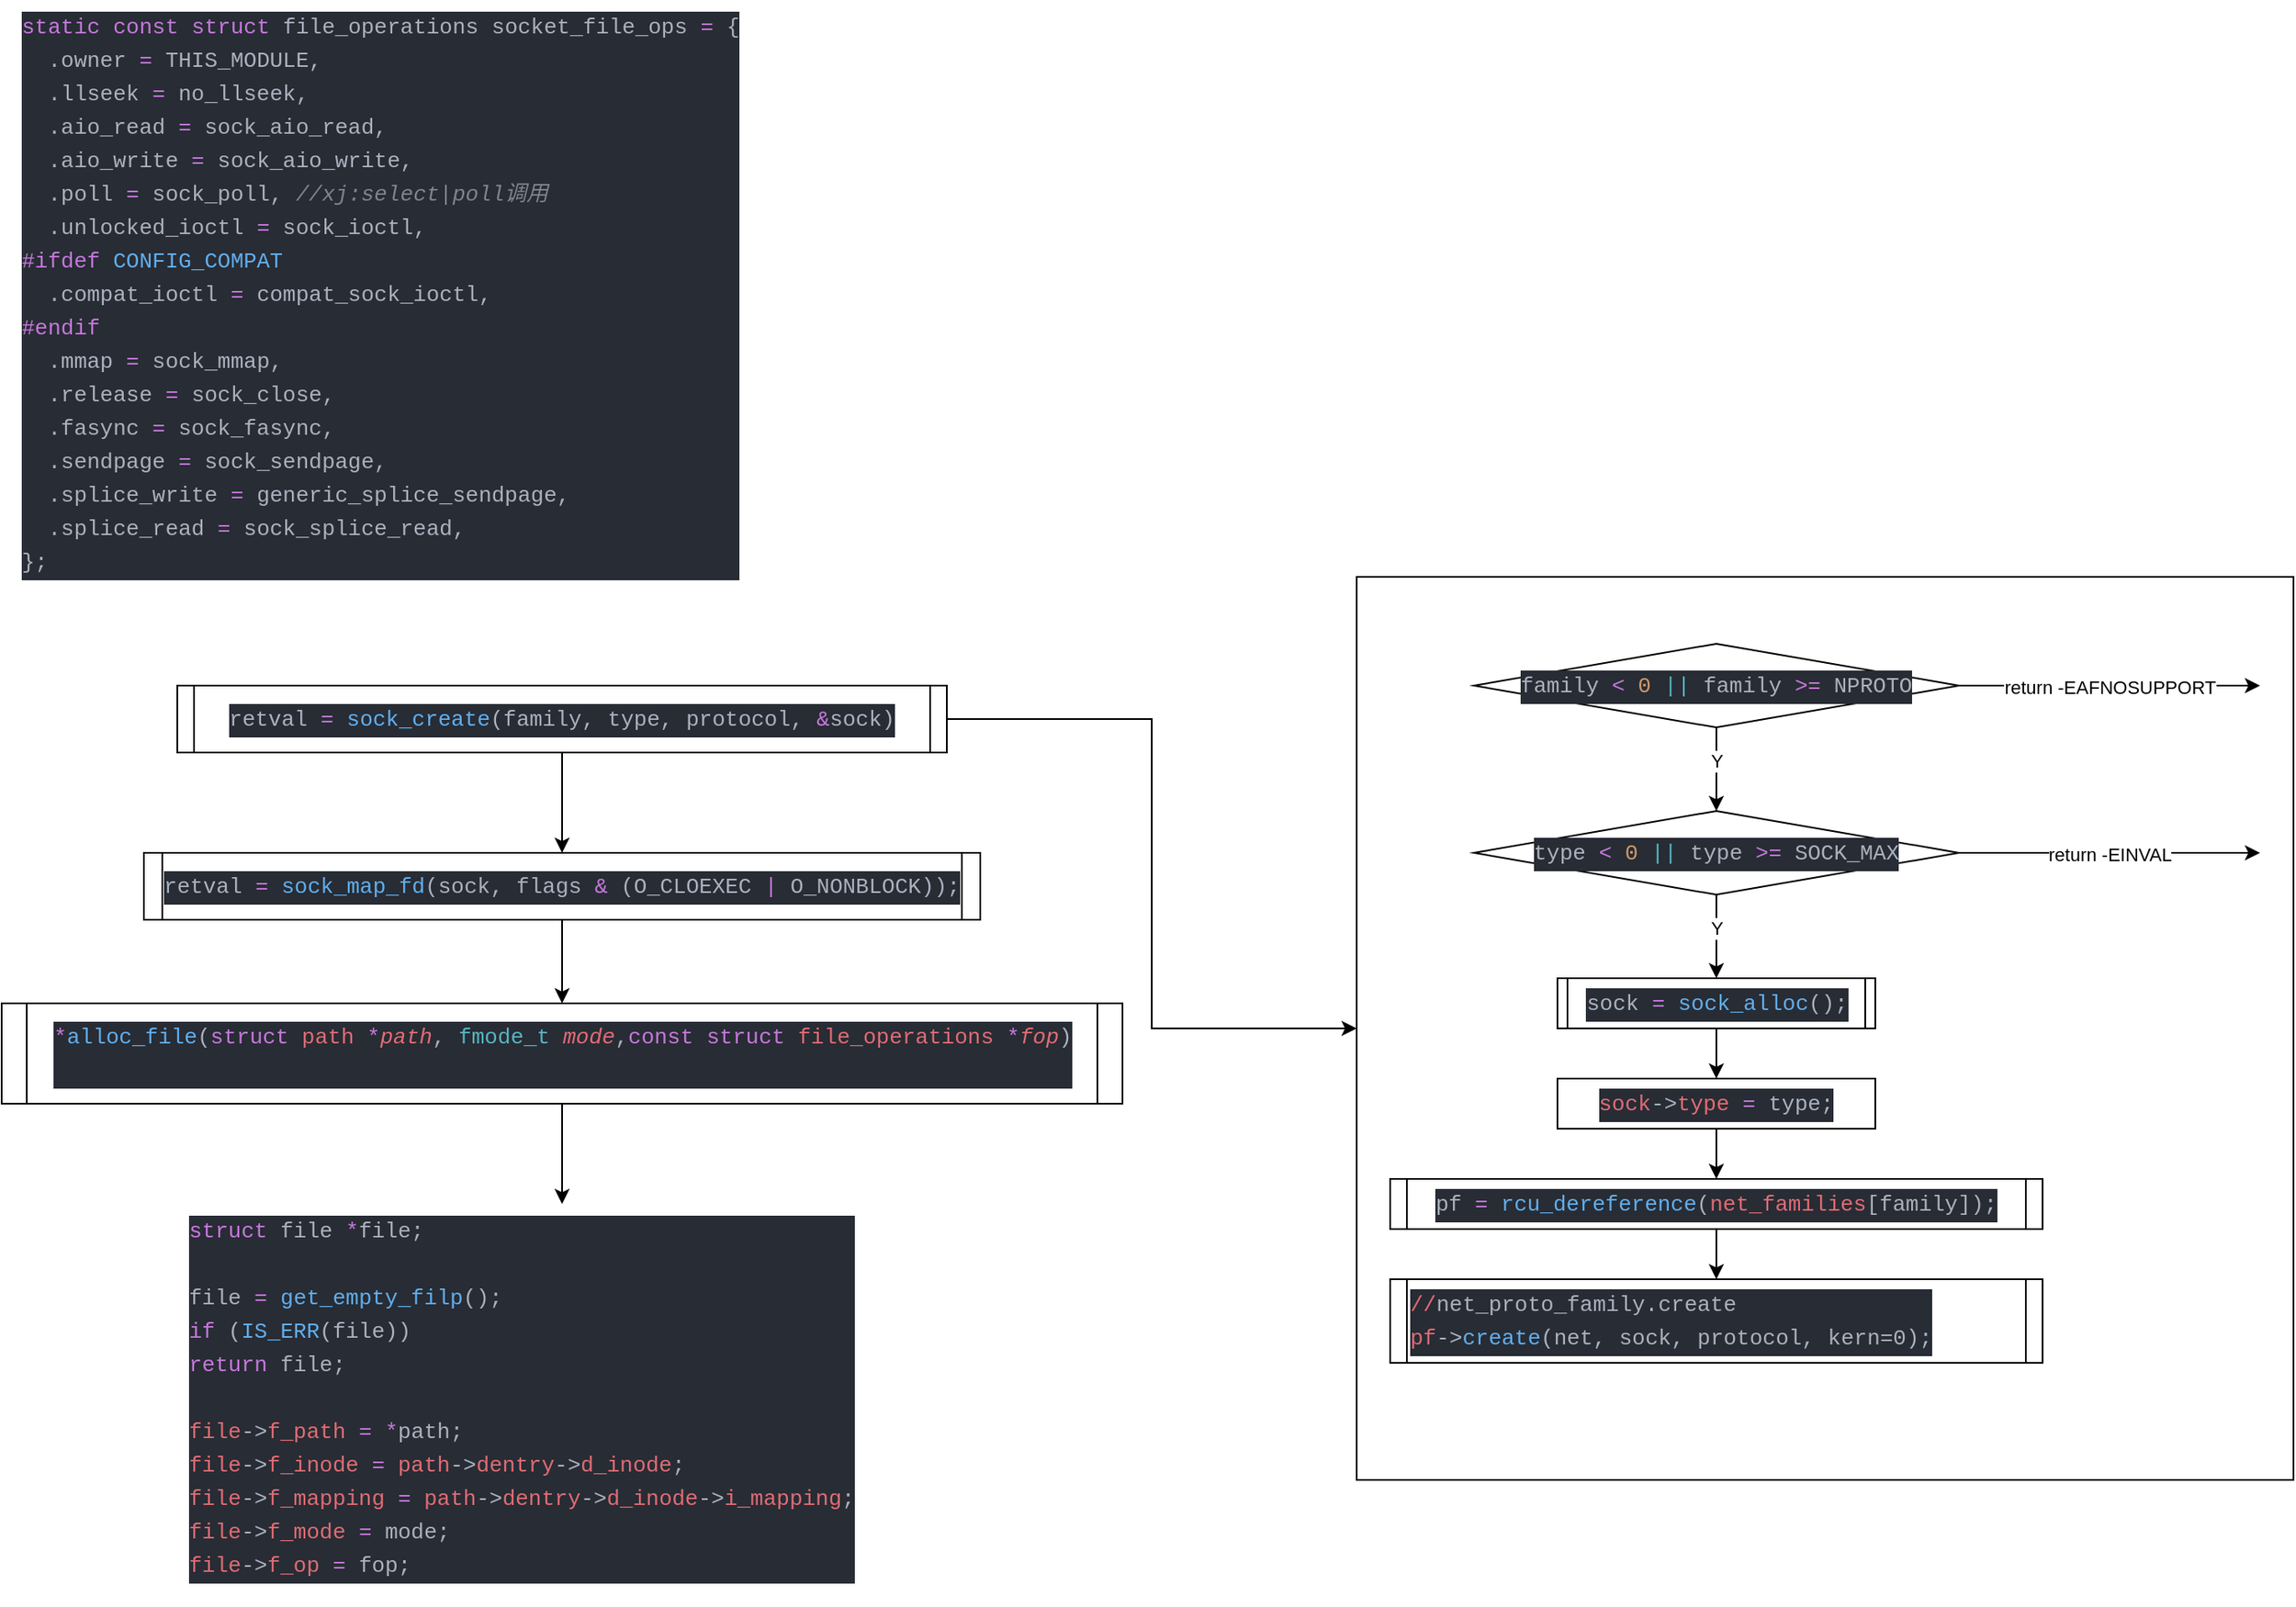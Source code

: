 <mxfile version="13.1.3">
    <diagram id="6hGFLwfOUW9BJ-s0fimq" name="Page-1">
        <mxGraphModel dx="1977" dy="1954" grid="1" gridSize="10" guides="1" tooltips="1" connect="1" arrows="1" fold="1" page="1" pageScale="1" pageWidth="827" pageHeight="1169" math="0" shadow="0">
            <root>
                <mxCell id="0"/>
                <mxCell id="1" parent="0"/>
                <mxCell id="162" value="" style="rounded=0;whiteSpace=wrap;html=1;" parent="1" vertex="1">
                    <mxGeometry x="20" y="45" width="560" height="540" as="geometry"/>
                </mxCell>
                <mxCell id="2" style="edgeStyle=orthogonalEdgeStyle;rounded=0;orthogonalLoop=1;jettySize=auto;html=1;exitX=0.5;exitY=1;exitDx=0;exitDy=0;entryX=0.5;entryY=0;entryDx=0;entryDy=0;" parent="1" source="3" target="4" edge="1">
                    <mxGeometry relative="1" as="geometry"/>
                </mxCell>
                <mxCell id="163" style="edgeStyle=orthogonalEdgeStyle;rounded=0;orthogonalLoop=1;jettySize=auto;html=1;exitX=1;exitY=0.5;exitDx=0;exitDy=0;" parent="1" source="3" target="162" edge="1">
                    <mxGeometry relative="1" as="geometry"/>
                </mxCell>
                <mxCell id="3" value="&lt;div style=&quot;color: rgb(171 , 178 , 191) ; background-color: rgb(40 , 44 , 52) ; font-family: &amp;#34;monaco&amp;#34; , &amp;#34;menlo&amp;#34; , &amp;#34;monaco&amp;#34; , &amp;#34;courier new&amp;#34; , monospace ; font-size: 13px ; line-height: 20px&quot;&gt;retval &lt;span style=&quot;color: #c678dd&quot;&gt;=&lt;/span&gt; &lt;span style=&quot;color: #61afef&quot;&gt;sock_create&lt;/span&gt;(family, type, protocol, &lt;span style=&quot;color: #c678dd&quot;&gt;&amp;amp;&lt;/span&gt;sock)&lt;/div&gt;" style="shape=process;whiteSpace=wrap;html=1;backgroundOutline=1;size=0.022;" parent="1" vertex="1">
                    <mxGeometry x="-685" y="110" width="460" height="40" as="geometry"/>
                </mxCell>
                <mxCell id="165" style="edgeStyle=orthogonalEdgeStyle;rounded=0;orthogonalLoop=1;jettySize=auto;html=1;exitX=0.5;exitY=1;exitDx=0;exitDy=0;" parent="1" source="4" target="167" edge="1">
                    <mxGeometry relative="1" as="geometry">
                        <mxPoint x="-295" y="340" as="targetPoint"/>
                    </mxGeometry>
                </mxCell>
                <mxCell id="4" value="&lt;div style=&quot;color: rgb(171 , 178 , 191) ; background-color: rgb(40 , 44 , 52) ; font-family: &amp;#34;monaco&amp;#34; , &amp;#34;menlo&amp;#34; , &amp;#34;monaco&amp;#34; , &amp;#34;courier new&amp;#34; , monospace ; font-size: 13px ; line-height: 20px&quot;&gt;&lt;div style=&quot;font-family: &amp;#34;monaco&amp;#34; , &amp;#34;menlo&amp;#34; , &amp;#34;monaco&amp;#34; , &amp;#34;courier new&amp;#34; , monospace ; line-height: 20px&quot;&gt;retval &lt;span style=&quot;color: #c678dd&quot;&gt;=&lt;/span&gt; &lt;span style=&quot;color: #61afef&quot;&gt;sock_map_fd&lt;/span&gt;(sock, flags &lt;span style=&quot;color: #c678dd&quot;&gt;&amp;amp;&lt;/span&gt; (O_CLOEXEC &lt;span style=&quot;color: #c678dd&quot;&gt;|&lt;/span&gt; O_NONBLOCK));&lt;/div&gt;&lt;/div&gt;" style="shape=process;whiteSpace=wrap;html=1;backgroundOutline=1;size=0.022;" parent="1" vertex="1">
                    <mxGeometry x="-705" y="210" width="500" height="40" as="geometry"/>
                </mxCell>
                <mxCell id="145" value="" style="group" parent="1" vertex="1" connectable="0">
                    <mxGeometry x="40" y="85" width="520" height="430" as="geometry"/>
                </mxCell>
                <mxCell id="146" value="&lt;div style=&quot;color: rgb(171 , 178 , 191) ; background-color: rgb(40 , 44 , 52) ; font-family: &amp;#34;monaco&amp;#34; , &amp;#34;menlo&amp;#34; , &amp;#34;monaco&amp;#34; , &amp;#34;courier new&amp;#34; , monospace ; font-size: 13px ; line-height: 20px&quot;&gt;sock &lt;span style=&quot;color: #c678dd&quot;&gt;=&lt;/span&gt; &lt;span style=&quot;color: #61afef&quot;&gt;sock_alloc&lt;/span&gt;();&lt;/div&gt;" style="shape=process;whiteSpace=wrap;html=1;backgroundOutline=1;size=0.034;" parent="145" vertex="1">
                    <mxGeometry x="100" y="200" width="190" height="30" as="geometry"/>
                </mxCell>
                <mxCell id="147" value="&lt;div style=&quot;color: rgb(171 , 178 , 191) ; background-color: rgb(40 , 44 , 52) ; font-family: &amp;#34;monaco&amp;#34; , &amp;#34;menlo&amp;#34; , &amp;#34;monaco&amp;#34; , &amp;#34;courier new&amp;#34; , monospace ; font-size: 13px ; line-height: 20px&quot;&gt;&lt;div style=&quot;font-family: &amp;#34;monaco&amp;#34; , &amp;#34;menlo&amp;#34; , &amp;#34;monaco&amp;#34; , &amp;#34;courier new&amp;#34; , monospace ; line-height: 20px&quot;&gt;pf &lt;span style=&quot;color: #c678dd&quot;&gt;=&lt;/span&gt; &lt;span style=&quot;color: #61afef&quot;&gt;rcu_dereference&lt;/span&gt;(&lt;span style=&quot;color: #e06c75&quot;&gt;net_families&lt;/span&gt;[family]);&lt;/div&gt;&lt;/div&gt;" style="shape=process;whiteSpace=wrap;html=1;backgroundOutline=1;size=0.026;" parent="145" vertex="1">
                    <mxGeometry y="320" width="390" height="30" as="geometry"/>
                </mxCell>
                <mxCell id="148" value="return -EAFNOSUPPORT" style="edgeStyle=orthogonalEdgeStyle;rounded=0;orthogonalLoop=1;jettySize=auto;html=1;exitX=1;exitY=0.5;exitDx=0;exitDy=0;" parent="145" source="149" edge="1">
                    <mxGeometry relative="1" as="geometry">
                        <mxPoint x="520" y="25" as="targetPoint"/>
                    </mxGeometry>
                </mxCell>
                <mxCell id="149" value="&lt;div style=&quot;color: rgb(171 , 178 , 191) ; background-color: rgb(40 , 44 , 52) ; font-family: &amp;#34;monaco&amp;#34; , &amp;#34;menlo&amp;#34; , &amp;#34;monaco&amp;#34; , &amp;#34;courier new&amp;#34; , monospace ; font-size: 13px ; line-height: 20px&quot;&gt;family &lt;span style=&quot;color: #c678dd&quot;&gt;&amp;lt;&lt;/span&gt; &lt;span style=&quot;color: #d19a66&quot;&gt;0&lt;/span&gt; &lt;span style=&quot;color: #56b6c2&quot;&gt;||&lt;/span&gt; family &lt;span style=&quot;color: #c678dd&quot;&gt;&amp;gt;=&lt;/span&gt; NPROTO&lt;/div&gt;" style="rhombus;whiteSpace=wrap;html=1;" parent="145" vertex="1">
                    <mxGeometry x="50" width="290" height="50" as="geometry"/>
                </mxCell>
                <mxCell id="150" value="return -EINVAL" style="edgeStyle=orthogonalEdgeStyle;rounded=0;orthogonalLoop=1;jettySize=auto;html=1;exitX=1;exitY=0.5;exitDx=0;exitDy=0;" parent="145" source="153" edge="1">
                    <mxGeometry relative="1" as="geometry">
                        <mxPoint x="520" y="125" as="targetPoint"/>
                    </mxGeometry>
                </mxCell>
                <mxCell id="151" style="edgeStyle=orthogonalEdgeStyle;rounded=0;orthogonalLoop=1;jettySize=auto;html=1;exitX=0.5;exitY=1;exitDx=0;exitDy=0;" parent="145" source="153" target="146" edge="1">
                    <mxGeometry relative="1" as="geometry"/>
                </mxCell>
                <mxCell id="152" value="Y" style="edgeLabel;html=1;align=center;verticalAlign=middle;resizable=0;points=[];" parent="151" vertex="1" connectable="0">
                    <mxGeometry x="-0.44" y="2" relative="1" as="geometry">
                        <mxPoint x="-2" y="6" as="offset"/>
                    </mxGeometry>
                </mxCell>
                <mxCell id="153" value="&lt;div style=&quot;color: rgb(171 , 178 , 191) ; background-color: rgb(40 , 44 , 52) ; font-family: &amp;#34;monaco&amp;#34; , &amp;#34;menlo&amp;#34; , &amp;#34;monaco&amp;#34; , &amp;#34;courier new&amp;#34; , monospace ; font-size: 13px ; line-height: 20px&quot;&gt;&lt;div style=&quot;font-family: &amp;#34;monaco&amp;#34; , &amp;#34;menlo&amp;#34; , &amp;#34;monaco&amp;#34; , &amp;#34;courier new&amp;#34; , monospace ; line-height: 20px&quot;&gt;type &lt;span style=&quot;color: #c678dd&quot;&gt;&amp;lt;&lt;/span&gt; &lt;span style=&quot;color: #d19a66&quot;&gt;0&lt;/span&gt; &lt;span style=&quot;color: #56b6c2&quot;&gt;||&lt;/span&gt; type &lt;span style=&quot;color: #c678dd&quot;&gt;&amp;gt;=&lt;/span&gt; SOCK_MAX&lt;/div&gt;&lt;/div&gt;" style="rhombus;whiteSpace=wrap;html=1;" parent="145" vertex="1">
                    <mxGeometry x="50" y="100" width="290" height="50" as="geometry"/>
                </mxCell>
                <mxCell id="154" style="edgeStyle=orthogonalEdgeStyle;rounded=0;orthogonalLoop=1;jettySize=auto;html=1;exitX=0.5;exitY=1;exitDx=0;exitDy=0;entryX=0.5;entryY=0;entryDx=0;entryDy=0;" parent="145" source="149" target="153" edge="1">
                    <mxGeometry relative="1" as="geometry"/>
                </mxCell>
                <mxCell id="155" value="Y" style="edgeLabel;html=1;align=center;verticalAlign=middle;resizable=0;points=[];" parent="154" vertex="1" connectable="0">
                    <mxGeometry x="-0.36" y="2" relative="1" as="geometry">
                        <mxPoint x="-2" y="4" as="offset"/>
                    </mxGeometry>
                </mxCell>
                <mxCell id="156" style="edgeStyle=orthogonalEdgeStyle;rounded=0;orthogonalLoop=1;jettySize=auto;html=1;exitX=0.5;exitY=1;exitDx=0;exitDy=0;entryX=0.5;entryY=0;entryDx=0;entryDy=0;" parent="145" source="157" target="147" edge="1">
                    <mxGeometry relative="1" as="geometry"/>
                </mxCell>
                <mxCell id="157" value="&lt;div style=&quot;color: rgb(171 , 178 , 191) ; background-color: rgb(40 , 44 , 52) ; font-family: &amp;#34;monaco&amp;#34; , &amp;#34;menlo&amp;#34; , &amp;#34;monaco&amp;#34; , &amp;#34;courier new&amp;#34; , monospace ; font-size: 13px ; line-height: 20px&quot;&gt;&lt;span style=&quot;color: #e06c75&quot;&gt;sock&lt;/span&gt;-&amp;gt;&lt;span style=&quot;color: #e06c75&quot;&gt;type&lt;/span&gt; &lt;span style=&quot;color: #c678dd&quot;&gt;=&lt;/span&gt; type;&lt;/div&gt;" style="rounded=0;whiteSpace=wrap;html=1;" parent="145" vertex="1">
                    <mxGeometry x="100" y="260" width="190" height="30" as="geometry"/>
                </mxCell>
                <mxCell id="158" style="edgeStyle=orthogonalEdgeStyle;rounded=0;orthogonalLoop=1;jettySize=auto;html=1;exitX=0.5;exitY=1;exitDx=0;exitDy=0;entryX=0.5;entryY=0;entryDx=0;entryDy=0;" parent="145" source="146" target="157" edge="1">
                    <mxGeometry relative="1" as="geometry"/>
                </mxCell>
                <mxCell id="159" value="&lt;div style=&quot;background-color: rgb(40 , 44 , 52) ; font-family: &amp;#34;monaco&amp;#34; , &amp;#34;menlo&amp;#34; , &amp;#34;monaco&amp;#34; , &amp;#34;courier new&amp;#34; , monospace ; font-size: 13px ; line-height: 20px&quot;&gt;&lt;div style=&quot;font-family: &amp;#34;monaco&amp;#34; , &amp;#34;menlo&amp;#34; , &amp;#34;monaco&amp;#34; , &amp;#34;courier new&amp;#34; , monospace ; line-height: 20px&quot;&gt;&lt;div style=&quot;color: rgb(171 , 178 , 191) ; font-family: &amp;#34;monaco&amp;#34; , &amp;#34;menlo&amp;#34; , &amp;#34;monaco&amp;#34; , &amp;#34;courier new&amp;#34; , monospace ; line-height: 20px&quot;&gt;&lt;span style=&quot;color: #e06c75&quot;&gt;//&lt;/span&gt;&lt;span style=&quot;font-family: &amp;#34;monaco&amp;#34; , &amp;#34;menlo&amp;#34; , &amp;#34;monaco&amp;#34; , &amp;#34;courier new&amp;#34; , monospace&quot;&gt;net_proto_family.create&lt;/span&gt;&lt;/div&gt;&lt;div style=&quot;color: rgb(171 , 178 , 191) ; font-family: &amp;#34;monaco&amp;#34; , &amp;#34;menlo&amp;#34; , &amp;#34;monaco&amp;#34; , &amp;#34;courier new&amp;#34; , monospace ; line-height: 20px&quot;&gt;&lt;span style=&quot;color: #e06c75&quot;&gt;pf&lt;/span&gt;-&amp;gt;&lt;span style=&quot;color: #61afef&quot;&gt;create&lt;/span&gt;(net, sock, protocol, kern=0);&lt;/div&gt;&lt;/div&gt;&lt;/div&gt;" style="align=left;shape=process;whiteSpace=wrap;html=1;backgroundOutline=1;size=0.026;" parent="145" vertex="1">
                    <mxGeometry y="380" width="390" height="50" as="geometry"/>
                </mxCell>
                <mxCell id="160" style="edgeStyle=orthogonalEdgeStyle;rounded=0;orthogonalLoop=1;jettySize=auto;html=1;exitX=0.5;exitY=1;exitDx=0;exitDy=0;entryX=0.5;entryY=0;entryDx=0;entryDy=0;" parent="145" source="147" target="159" edge="1">
                    <mxGeometry relative="1" as="geometry"/>
                </mxCell>
                <mxCell id="169" style="edgeStyle=orthogonalEdgeStyle;rounded=0;orthogonalLoop=1;jettySize=auto;html=1;exitX=0.5;exitY=1;exitDx=0;exitDy=0;" parent="1" source="167" target="168" edge="1">
                    <mxGeometry relative="1" as="geometry"/>
                </mxCell>
                <mxCell id="167" value="&lt;div style=&quot;color: rgb(171 , 178 , 191) ; background-color: rgb(40 , 44 , 52) ; font-family: &amp;#34;monaco&amp;#34; , &amp;#34;menlo&amp;#34; , &amp;#34;monaco&amp;#34; , &amp;#34;courier new&amp;#34; , monospace ; font-size: 13px ; line-height: 20px&quot;&gt;&lt;div style=&quot;font-family: &amp;#34;monaco&amp;#34; , &amp;#34;menlo&amp;#34; , &amp;#34;monaco&amp;#34; , &amp;#34;courier new&amp;#34; , monospace ; line-height: 20px&quot;&gt;&lt;div style=&quot;font-family: &amp;#34;monaco&amp;#34; , &amp;#34;menlo&amp;#34; , &amp;#34;monaco&amp;#34; , &amp;#34;courier new&amp;#34; , monospace ; line-height: 20px&quot;&gt;&lt;div style=&quot;text-align: left&quot;&gt;&lt;div style=&quot;line-height: 20px&quot;&gt;&lt;div&gt;&lt;span style=&quot;color: rgb(198 , 120 , 221)&quot;&gt;*&lt;/span&gt;&lt;span style=&quot;color: rgb(97 , 175 , 239)&quot;&gt;alloc_file&lt;/span&gt;(&lt;span style=&quot;color: rgb(198 , 120 , 221)&quot;&gt;struct&lt;/span&gt;&lt;span style=&quot;color: rgb(224 , 108 , 117)&quot;&gt;&amp;nbsp;path&amp;nbsp;&lt;/span&gt;&lt;span style=&quot;color: rgb(198 , 120 , 221)&quot;&gt;*&lt;/span&gt;&lt;span style=&quot;color: rgb(224 , 108 , 117) ; font-style: italic&quot;&gt;path&lt;/span&gt;,&lt;span style=&quot;color: rgb(224 , 108 , 117)&quot;&gt;&amp;nbsp;&lt;/span&gt;&lt;span style=&quot;color: rgb(86 , 182 , 194)&quot;&gt;fmode_t&lt;/span&gt;&lt;span style=&quot;color: rgb(224 , 108 , 117)&quot;&gt;&amp;nbsp;&lt;/span&gt;&lt;span style=&quot;color: rgb(224 , 108 , 117) ; font-style: italic&quot;&gt;mode&lt;/span&gt;,&lt;span style=&quot;color: rgb(198 , 120 , 221)&quot;&gt;const&lt;/span&gt;&lt;span style=&quot;color: rgb(224 , 108 , 117)&quot;&gt;&amp;nbsp;&lt;/span&gt;&lt;span style=&quot;color: rgb(198 , 120 , 221)&quot;&gt;struct&lt;/span&gt;&lt;span style=&quot;color: rgb(224 , 108 , 117)&quot;&gt;&amp;nbsp;file_operations&amp;nbsp;&lt;/span&gt;&lt;span style=&quot;color: rgb(198 , 120 , 221)&quot;&gt;*&lt;/span&gt;&lt;span style=&quot;color: rgb(224 , 108 , 117) ; font-style: italic&quot;&gt;fop&lt;/span&gt;)&lt;/div&gt;&lt;div&gt;&lt;br&gt;&lt;/div&gt;&lt;/div&gt;&lt;/div&gt;&lt;/div&gt;&lt;/div&gt;&lt;/div&gt;" style="shape=process;whiteSpace=wrap;html=1;backgroundOutline=1;size=0.022;" parent="1" vertex="1">
                    <mxGeometry x="-790" y="300" width="670" height="60" as="geometry"/>
                </mxCell>
                <mxCell id="168" value="&lt;div style=&quot;color: rgb(171 , 178 , 191) ; background-color: rgb(40 , 44 , 52) ; font-family: &amp;#34;monaco&amp;#34; , &amp;#34;menlo&amp;#34; , &amp;#34;monaco&amp;#34; , &amp;#34;courier new&amp;#34; , monospace ; font-weight: normal ; font-size: 13px ; line-height: 20px&quot;&gt;&lt;div&gt;&lt;div style=&quot;font-family: &amp;#34;monaco&amp;#34; , &amp;#34;menlo&amp;#34; , &amp;#34;monaco&amp;#34; , &amp;#34;courier new&amp;#34; , monospace ; line-height: 20px&quot;&gt;&lt;div&gt;&lt;span style=&quot;color: rgb(198 , 120 , 221)&quot;&gt;struct&lt;/span&gt; file &lt;span style=&quot;color: rgb(198 , 120 , 221)&quot;&gt;*&lt;/span&gt;file;&lt;br&gt;&lt;/div&gt;&lt;/div&gt;&lt;/div&gt;&lt;br&gt;&lt;div&gt;&lt;span style=&quot;color: #abb2bf&quot;&gt;    file &lt;/span&gt;&lt;span style=&quot;color: #c678dd&quot;&gt;=&lt;/span&gt;&lt;span style=&quot;color: #abb2bf&quot;&gt; &lt;/span&gt;&lt;span style=&quot;color: #61afef&quot;&gt;get_empty_filp&lt;/span&gt;&lt;span style=&quot;color: #abb2bf&quot;&gt;();&lt;/span&gt;&lt;/div&gt;&lt;div&gt;&lt;span style=&quot;color: #abb2bf&quot;&gt;    &lt;/span&gt;&lt;span style=&quot;color: #c678dd&quot;&gt;if&lt;/span&gt;&lt;span style=&quot;color: #abb2bf&quot;&gt; (&lt;/span&gt;&lt;span style=&quot;color: #61afef&quot;&gt;IS_ERR&lt;/span&gt;&lt;span style=&quot;color: #abb2bf&quot;&gt;(file))&lt;/span&gt;&lt;/div&gt;&lt;div&gt;&lt;span style=&quot;color: #abb2bf&quot;&gt;        &lt;/span&gt;&lt;span style=&quot;color: #c678dd&quot;&gt;return&lt;/span&gt;&lt;span style=&quot;color: #abb2bf&quot;&gt; file;&lt;/span&gt;&lt;/div&gt;&lt;br&gt;&lt;div&gt;&lt;span style=&quot;color: #abb2bf&quot;&gt;    &lt;/span&gt;&lt;span style=&quot;color: #e06c75&quot;&gt;file&lt;/span&gt;&lt;span style=&quot;color: #abb2bf&quot;&gt;-&amp;gt;&lt;/span&gt;&lt;span style=&quot;color: #e06c75&quot;&gt;f_path&lt;/span&gt;&lt;span style=&quot;color: #abb2bf&quot;&gt; &lt;/span&gt;&lt;span style=&quot;color: #c678dd&quot;&gt;=&lt;/span&gt;&lt;span style=&quot;color: #abb2bf&quot;&gt; &lt;/span&gt;&lt;span style=&quot;color: #c678dd&quot;&gt;*&lt;/span&gt;&lt;span style=&quot;color: #abb2bf&quot;&gt;path;&lt;/span&gt;&lt;/div&gt;&lt;div&gt;&lt;span style=&quot;color: #abb2bf&quot;&gt;    &lt;/span&gt;&lt;span style=&quot;color: #e06c75&quot;&gt;file&lt;/span&gt;&lt;span style=&quot;color: #abb2bf&quot;&gt;-&amp;gt;&lt;/span&gt;&lt;span style=&quot;color: #e06c75&quot;&gt;f_inode&lt;/span&gt;&lt;span style=&quot;color: #abb2bf&quot;&gt; &lt;/span&gt;&lt;span style=&quot;color: #c678dd&quot;&gt;=&lt;/span&gt;&lt;span style=&quot;color: #abb2bf&quot;&gt; &lt;/span&gt;&lt;span style=&quot;color: #e06c75&quot;&gt;path&lt;/span&gt;&lt;span style=&quot;color: #abb2bf&quot;&gt;-&amp;gt;&lt;/span&gt;&lt;span style=&quot;color: #e06c75&quot;&gt;dentry&lt;/span&gt;&lt;span style=&quot;color: #abb2bf&quot;&gt;-&amp;gt;&lt;/span&gt;&lt;span style=&quot;color: #e06c75&quot;&gt;d_inode&lt;/span&gt;&lt;span style=&quot;color: #abb2bf&quot;&gt;;&lt;/span&gt;&lt;/div&gt;&lt;div&gt;&lt;span style=&quot;color: #abb2bf&quot;&gt;    &lt;/span&gt;&lt;span style=&quot;color: #e06c75&quot;&gt;file&lt;/span&gt;&lt;span style=&quot;color: #abb2bf&quot;&gt;-&amp;gt;&lt;/span&gt;&lt;span style=&quot;color: #e06c75&quot;&gt;f_mapping&lt;/span&gt;&lt;span style=&quot;color: #abb2bf&quot;&gt; &lt;/span&gt;&lt;span style=&quot;color: #c678dd&quot;&gt;=&lt;/span&gt;&lt;span style=&quot;color: #abb2bf&quot;&gt; &lt;/span&gt;&lt;span style=&quot;color: #e06c75&quot;&gt;path&lt;/span&gt;&lt;span style=&quot;color: #abb2bf&quot;&gt;-&amp;gt;&lt;/span&gt;&lt;span style=&quot;color: #e06c75&quot;&gt;dentry&lt;/span&gt;&lt;span style=&quot;color: #abb2bf&quot;&gt;-&amp;gt;&lt;/span&gt;&lt;span style=&quot;color: #e06c75&quot;&gt;d_inode&lt;/span&gt;&lt;span style=&quot;color: #abb2bf&quot;&gt;-&amp;gt;&lt;/span&gt;&lt;span style=&quot;color: #e06c75&quot;&gt;i_mapping&lt;/span&gt;&lt;span style=&quot;color: #abb2bf&quot;&gt;;&lt;/span&gt;&lt;/div&gt;&lt;div&gt;&lt;span style=&quot;color: #abb2bf&quot;&gt;    &lt;/span&gt;&lt;span style=&quot;color: #e06c75&quot;&gt;file&lt;/span&gt;&lt;span style=&quot;color: #abb2bf&quot;&gt;-&amp;gt;&lt;/span&gt;&lt;span style=&quot;color: #e06c75&quot;&gt;f_mode&lt;/span&gt;&lt;span style=&quot;color: #abb2bf&quot;&gt; &lt;/span&gt;&lt;span style=&quot;color: #c678dd&quot;&gt;=&lt;/span&gt;&lt;span style=&quot;color: #abb2bf&quot;&gt; mode;&lt;/span&gt;&lt;/div&gt;&lt;div&gt;&lt;span style=&quot;color: #abb2bf&quot;&gt;    &lt;/span&gt;&lt;span style=&quot;color: #e06c75&quot;&gt;file&lt;/span&gt;&lt;span style=&quot;color: #abb2bf&quot;&gt;-&amp;gt;&lt;/span&gt;&lt;span style=&quot;color: #e06c75&quot;&gt;f_op&lt;/span&gt;&lt;span style=&quot;color: #abb2bf&quot;&gt; &lt;/span&gt;&lt;span style=&quot;color: #c678dd&quot;&gt;=&lt;/span&gt;&lt;span style=&quot;color: #abb2bf&quot;&gt; fop;&lt;/span&gt;&lt;/div&gt;&lt;/div&gt;" style="text;whiteSpace=wrap;html=1;" parent="1" vertex="1">
                    <mxGeometry x="-680" y="420" width="450" height="240" as="geometry"/>
                </mxCell>
                <mxCell id="170" value="&lt;div style=&quot;color: rgb(171 , 178 , 191) ; background-color: rgb(40 , 44 , 52) ; font-family: &amp;#34;monaco&amp;#34; , &amp;#34;menlo&amp;#34; , &amp;#34;monaco&amp;#34; , &amp;#34;courier new&amp;#34; , monospace ; font-weight: normal ; font-size: 13px ; line-height: 20px&quot;&gt;&lt;div&gt;&lt;span style=&quot;color: #c678dd&quot;&gt;static&lt;/span&gt;&lt;span style=&quot;color: #abb2bf&quot;&gt; &lt;/span&gt;&lt;span style=&quot;color: #c678dd&quot;&gt;const&lt;/span&gt;&lt;span style=&quot;color: #abb2bf&quot;&gt; &lt;/span&gt;&lt;span style=&quot;color: #c678dd&quot;&gt;struct&lt;/span&gt;&lt;span style=&quot;color: #abb2bf&quot;&gt; file_operations socket_file_ops &lt;/span&gt;&lt;span style=&quot;color: #c678dd&quot;&gt;=&lt;/span&gt;&lt;span style=&quot;color: #abb2bf&quot;&gt; {&lt;/span&gt;&lt;/div&gt;&lt;div&gt;&lt;span style=&quot;color: #abb2bf&quot;&gt;&amp;nbsp; .owner &lt;/span&gt;&lt;span style=&quot;color: #c678dd&quot;&gt;=&lt;/span&gt;&lt;span style=&quot;color: #abb2bf&quot;&gt; THIS_MODULE,&lt;/span&gt;&lt;/div&gt;&lt;div&gt;&lt;span style=&quot;color: #abb2bf&quot;&gt;&amp;nbsp; .llseek &lt;/span&gt;&lt;span style=&quot;color: #c678dd&quot;&gt;=&lt;/span&gt;&lt;span style=&quot;color: #abb2bf&quot;&gt; no_llseek,&lt;/span&gt;&lt;/div&gt;&lt;div&gt;&lt;span style=&quot;color: #abb2bf&quot;&gt;&amp;nbsp; .aio_read &lt;/span&gt;&lt;span style=&quot;color: #c678dd&quot;&gt;=&lt;/span&gt;&lt;span style=&quot;color: #abb2bf&quot;&gt; sock_aio_read,&lt;/span&gt;&lt;/div&gt;&lt;div&gt;&lt;span style=&quot;color: #abb2bf&quot;&gt;&amp;nbsp; .aio_write &lt;/span&gt;&lt;span style=&quot;color: #c678dd&quot;&gt;=&lt;/span&gt;&lt;span style=&quot;color: #abb2bf&quot;&gt; sock_aio_write,&lt;/span&gt;&lt;/div&gt;&lt;div&gt;&lt;span style=&quot;color: #abb2bf&quot;&gt;&amp;nbsp; .poll &lt;/span&gt;&lt;span style=&quot;color: #c678dd&quot;&gt;=&lt;/span&gt;&lt;span style=&quot;color: #abb2bf&quot;&gt; sock_poll, &lt;/span&gt;&lt;span style=&quot;color: #7f848e ; font-style: italic&quot;&gt;//xj:select|poll调用&lt;/span&gt;&lt;/div&gt;&lt;div&gt;&lt;span style=&quot;color: #abb2bf&quot;&gt;&amp;nbsp; .unlocked_ioctl &lt;/span&gt;&lt;span style=&quot;color: #c678dd&quot;&gt;=&lt;/span&gt;&lt;span style=&quot;color: #abb2bf&quot;&gt; sock_ioctl,&lt;/span&gt;&lt;/div&gt;&lt;div&gt;&lt;span style=&quot;color: #c678dd&quot;&gt;#ifdef&lt;/span&gt;&lt;span style=&quot;color: #abb2bf&quot;&gt; &lt;/span&gt;&lt;span style=&quot;color: #61afef&quot;&gt;CONFIG_COMPAT&lt;/span&gt;&lt;/div&gt;&lt;div&gt;&lt;span style=&quot;color: #abb2bf&quot;&gt;&amp;nbsp; .compat_ioctl &lt;/span&gt;&lt;span style=&quot;color: #c678dd&quot;&gt;=&lt;/span&gt;&lt;span style=&quot;color: #abb2bf&quot;&gt; compat_sock_ioctl,&lt;/span&gt;&lt;/div&gt;&lt;div&gt;&lt;span style=&quot;color: #c678dd&quot;&gt;#endif&lt;/span&gt;&lt;/div&gt;&lt;div&gt;&lt;span style=&quot;color: #abb2bf&quot;&gt;&amp;nbsp; .mmap &lt;/span&gt;&lt;span style=&quot;color: #c678dd&quot;&gt;=&lt;/span&gt;&lt;span style=&quot;color: #abb2bf&quot;&gt; sock_mmap,&lt;/span&gt;&lt;/div&gt;&lt;div&gt;&lt;span style=&quot;color: #abb2bf&quot;&gt;&amp;nbsp; .release &lt;/span&gt;&lt;span style=&quot;color: #c678dd&quot;&gt;=&lt;/span&gt;&lt;span style=&quot;color: #abb2bf&quot;&gt; sock_close,&lt;/span&gt;&lt;/div&gt;&lt;div&gt;&lt;span style=&quot;color: #abb2bf&quot;&gt;&amp;nbsp; .fasync &lt;/span&gt;&lt;span style=&quot;color: #c678dd&quot;&gt;=&lt;/span&gt;&lt;span style=&quot;color: #abb2bf&quot;&gt; sock_fasync,&lt;/span&gt;&lt;/div&gt;&lt;div&gt;&lt;span style=&quot;color: #abb2bf&quot;&gt;&amp;nbsp; .sendpage &lt;/span&gt;&lt;span style=&quot;color: #c678dd&quot;&gt;=&lt;/span&gt;&lt;span style=&quot;color: #abb2bf&quot;&gt; sock_sendpage,&lt;/span&gt;&lt;/div&gt;&lt;div&gt;&lt;span style=&quot;color: #abb2bf&quot;&gt;&amp;nbsp; .splice_write &lt;/span&gt;&lt;span style=&quot;color: #c678dd&quot;&gt;=&lt;/span&gt;&lt;span style=&quot;color: #abb2bf&quot;&gt; generic_splice_sendpage,&lt;/span&gt;&lt;/div&gt;&lt;div&gt;&lt;span style=&quot;color: #abb2bf&quot;&gt;&amp;nbsp; .splice_read &lt;/span&gt;&lt;span style=&quot;color: #c678dd&quot;&gt;=&lt;/span&gt;&lt;span style=&quot;color: #abb2bf&quot;&gt; sock_splice_read,&lt;/span&gt;&lt;/div&gt;&lt;div&gt;&lt;span style=&quot;color: #abb2bf&quot;&gt;};&lt;/span&gt;&lt;/div&gt;&lt;/div&gt;" style="text;whiteSpace=wrap;html=1;" parent="1" vertex="1">
                    <mxGeometry x="-780" y="-300" width="450" height="360" as="geometry"/>
                </mxCell>
            </root>
        </mxGraphModel>
    </diagram>
</mxfile>